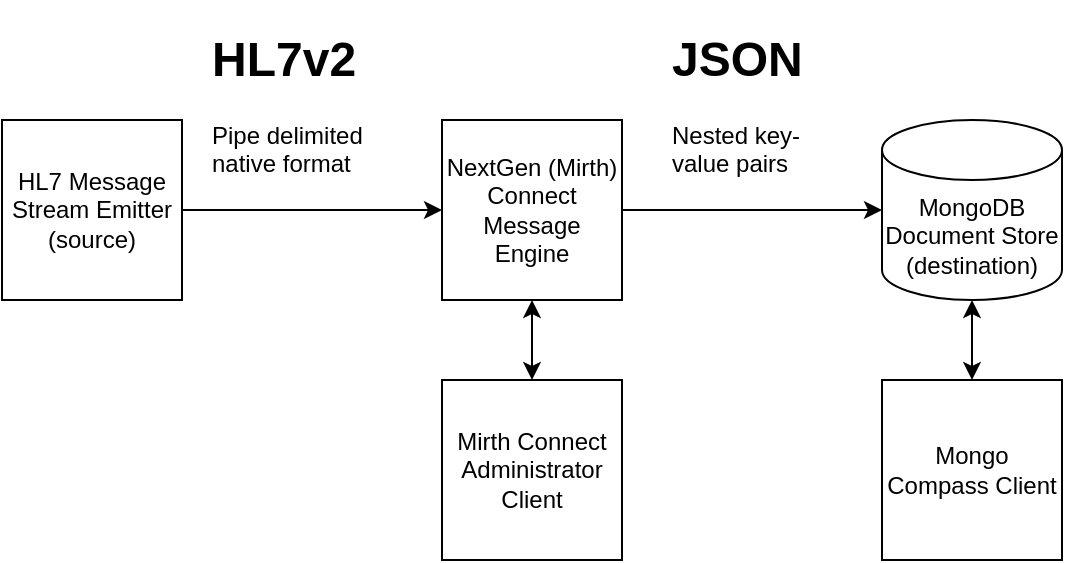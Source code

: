 <mxfile>
    <diagram id="D2o7XM8APQkkXFApgfUQ" name="Page-1">
        <mxGraphModel dx="805" dy="494" grid="1" gridSize="10" guides="1" tooltips="1" connect="1" arrows="1" fold="1" page="1" pageScale="1" pageWidth="850" pageHeight="1100" math="0" shadow="0">
            <root>
                <mxCell id="0"/>
                <mxCell id="1" parent="0"/>
                <mxCell id="2" value="HL7 Message Stream Emitter&lt;br&gt;(source)" style="whiteSpace=wrap;html=1;aspect=fixed;" parent="1" vertex="1">
                    <mxGeometry x="70" y="110" width="90" height="90" as="geometry"/>
                </mxCell>
                <mxCell id="3" value="NextGen (Mirth) Connect Message Engine" style="whiteSpace=wrap;html=1;aspect=fixed;" parent="1" vertex="1">
                    <mxGeometry x="290" y="110" width="90" height="90" as="geometry"/>
                </mxCell>
                <mxCell id="4" value="MongoDB Document Store&lt;br&gt;(destination)" style="shape=cylinder3;whiteSpace=wrap;html=1;boundedLbl=1;backgroundOutline=1;size=15;" parent="1" vertex="1">
                    <mxGeometry x="510" y="110" width="90" height="90" as="geometry"/>
                </mxCell>
                <mxCell id="5" value="Mongo Compass Client" style="whiteSpace=wrap;html=1;aspect=fixed;" parent="1" vertex="1">
                    <mxGeometry x="510" y="240" width="90" height="90" as="geometry"/>
                </mxCell>
                <mxCell id="6" value="Mirth Connect Administrator Client" style="whiteSpace=wrap;html=1;aspect=fixed;" parent="1" vertex="1">
                    <mxGeometry x="290" y="240" width="90" height="90" as="geometry"/>
                </mxCell>
                <mxCell id="7" value="" style="endArrow=classic;startArrow=classic;html=1;entryX=0.5;entryY=1;entryDx=0;entryDy=0;exitX=0.5;exitY=0;exitDx=0;exitDy=0;" parent="1" source="6" target="3" edge="1">
                    <mxGeometry width="50" height="50" relative="1" as="geometry">
                        <mxPoint x="460" y="360" as="sourcePoint"/>
                        <mxPoint x="510" y="310" as="targetPoint"/>
                    </mxGeometry>
                </mxCell>
                <mxCell id="8" value="" style="endArrow=classic;startArrow=classic;html=1;entryX=0.5;entryY=1;entryDx=0;entryDy=0;entryPerimeter=0;exitX=0.5;exitY=0;exitDx=0;exitDy=0;" parent="1" source="5" target="4" edge="1">
                    <mxGeometry width="50" height="50" relative="1" as="geometry">
                        <mxPoint x="520" y="360" as="sourcePoint"/>
                        <mxPoint x="570" y="310" as="targetPoint"/>
                    </mxGeometry>
                </mxCell>
                <mxCell id="9" value="" style="endArrow=classic;html=1;exitX=1;exitY=0.5;exitDx=0;exitDy=0;entryX=0;entryY=0.5;entryDx=0;entryDy=0;" parent="1" source="2" target="3" edge="1">
                    <mxGeometry width="50" height="50" relative="1" as="geometry">
                        <mxPoint x="410" y="360" as="sourcePoint"/>
                        <mxPoint x="460" y="310" as="targetPoint"/>
                    </mxGeometry>
                </mxCell>
                <mxCell id="10" value="" style="endArrow=classic;html=1;exitX=1;exitY=0.5;exitDx=0;exitDy=0;entryX=0;entryY=0.5;entryDx=0;entryDy=0;entryPerimeter=0;" parent="1" source="3" target="4" edge="1">
                    <mxGeometry width="50" height="50" relative="1" as="geometry">
                        <mxPoint x="410" y="360" as="sourcePoint"/>
                        <mxPoint x="460" y="310" as="targetPoint"/>
                    </mxGeometry>
                </mxCell>
                <mxCell id="11" value="&lt;h1&gt;HL7v2&lt;/h1&gt;&lt;div&gt;Pipe delimited native format&lt;/div&gt;" style="text;html=1;strokeColor=none;fillColor=none;spacing=5;spacingTop=-20;whiteSpace=wrap;overflow=hidden;rounded=0;" parent="1" vertex="1">
                    <mxGeometry x="170" y="60" width="100" height="80" as="geometry"/>
                </mxCell>
                <mxCell id="12" value="&lt;h1&gt;JSON&lt;/h1&gt;&lt;div&gt;Nested key-value pairs&lt;/div&gt;" style="text;html=1;strokeColor=none;fillColor=none;spacing=5;spacingTop=-20;whiteSpace=wrap;overflow=hidden;rounded=0;" parent="1" vertex="1">
                    <mxGeometry x="400" y="60" width="100" height="80" as="geometry"/>
                </mxCell>
            </root>
        </mxGraphModel>
    </diagram>
</mxfile>